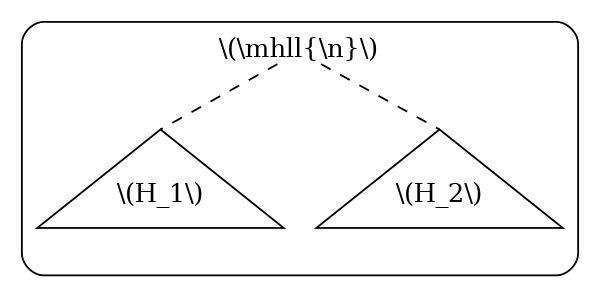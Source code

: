 graph {
	size="4,4"
    graph [splines=false]
    node [height=1 width=1]

	subgraph cluster_1 {
        style=rounded
        color=black
        bgcolor="#ffffff01"

        0 [label="\\(\\mhll{\\n}\\)" shape=plain]

        g0 [label="\\(H_1\\)" shape=triangle]
        g1 [label="\\(H_2\\)" shape=triangle]

        0 -- g0:n [style=dashed]
        0 -- g1:n [style=dashed]
	}
}
